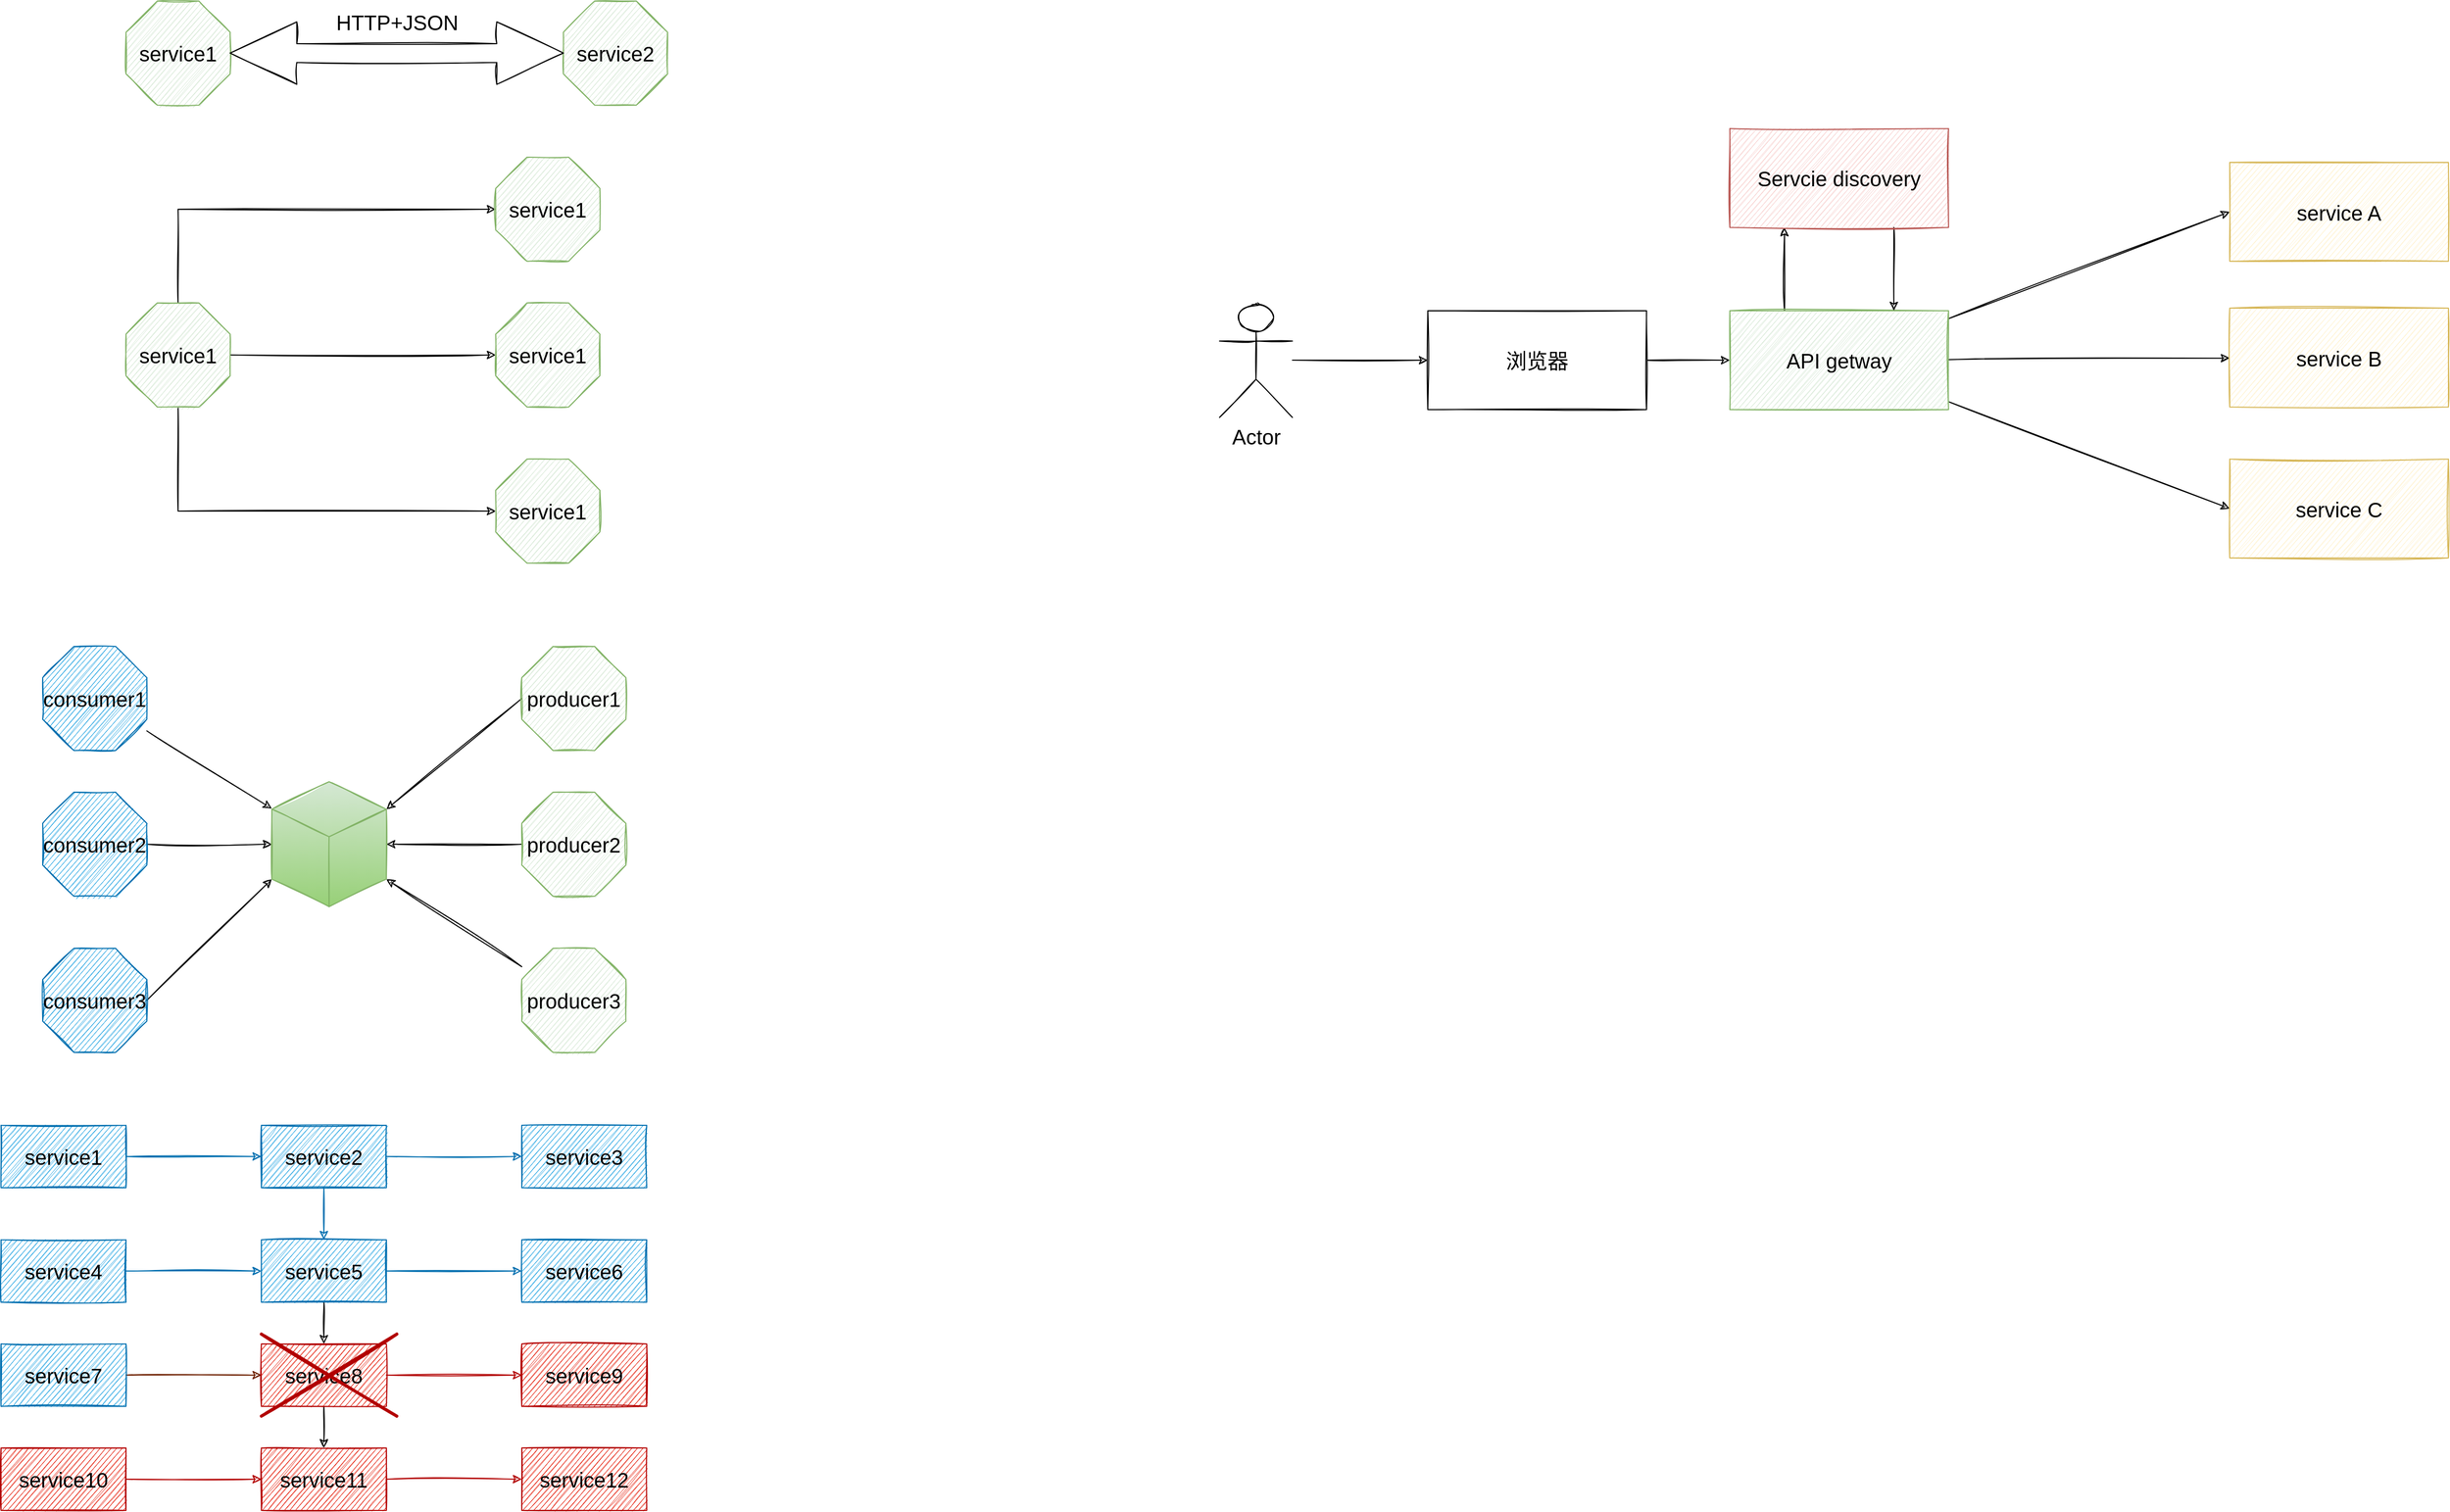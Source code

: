 <mxfile version="16.4.5" type="device"><diagram id="egZdIz3DNOUe-lshiJvM" name="Athena项目背景与技术栈介绍"><mxGraphModel dx="2826" dy="1308" grid="1" gridSize="10" guides="1" tooltips="1" connect="1" arrows="1" fold="1" page="0" pageScale="1" pageWidth="827" pageHeight="1169" math="0" shadow="0"><root><mxCell id="0"/><mxCell id="1" parent="0"/><mxCell id="fyapMrqFj9DUJAlUj6th-2" value="service1" style="whiteSpace=wrap;html=1;shape=mxgraph.basic.octagon2;align=center;verticalAlign=middle;dx=15;fillColor=#d5e8d4;strokeColor=#82b366;sketch=1;fontSize=20;fontColor=#000000;" vertex="1" parent="1"><mxGeometry x="-20" y="120" width="100" height="100" as="geometry"/></mxCell><mxCell id="fyapMrqFj9DUJAlUj6th-3" value="service2" style="whiteSpace=wrap;html=1;shape=mxgraph.basic.octagon2;align=center;verticalAlign=middle;dx=15;fillColor=#d5e8d4;strokeColor=#82b366;sketch=1;fontSize=20;fontColor=#000000;" vertex="1" parent="1"><mxGeometry x="400" y="120" width="100" height="100" as="geometry"/></mxCell><mxCell id="fyapMrqFj9DUJAlUj6th-4" value="" style="shape=doubleArrow;whiteSpace=wrap;html=1;sketch=1;fontSize=20;fontColor=#000000;" vertex="1" parent="1"><mxGeometry x="80" y="140" width="320" height="60" as="geometry"/></mxCell><mxCell id="fyapMrqFj9DUJAlUj6th-5" value="&lt;font style=&quot;font-size: 20px;&quot;&gt;HTTP+JSON&lt;/font&gt;" style="text;html=1;align=center;verticalAlign=middle;resizable=0;points=[];autosize=1;strokeColor=none;fillColor=none;sketch=1;fontSize=20;fontColor=#000000;" vertex="1" parent="1"><mxGeometry x="175" y="125" width="130" height="30" as="geometry"/></mxCell><mxCell id="fyapMrqFj9DUJAlUj6th-8" value="" style="edgeStyle=orthogonalEdgeStyle;rounded=0;sketch=1;orthogonalLoop=1;jettySize=auto;html=1;fontSize=20;fontColor=#000000;" edge="1" parent="1" source="fyapMrqFj9DUJAlUj6th-6" target="fyapMrqFj9DUJAlUj6th-7"><mxGeometry relative="1" as="geometry"><Array as="points"><mxPoint x="30" y="320"/></Array></mxGeometry></mxCell><mxCell id="fyapMrqFj9DUJAlUj6th-10" value="" style="edgeStyle=orthogonalEdgeStyle;rounded=0;sketch=1;orthogonalLoop=1;jettySize=auto;html=1;fontSize=20;fontColor=#000000;" edge="1" parent="1" source="fyapMrqFj9DUJAlUj6th-6" target="fyapMrqFj9DUJAlUj6th-9"><mxGeometry relative="1" as="geometry"/></mxCell><mxCell id="fyapMrqFj9DUJAlUj6th-12" value="" style="edgeStyle=orthogonalEdgeStyle;rounded=0;sketch=1;orthogonalLoop=1;jettySize=auto;html=1;fontSize=20;fontColor=#000000;" edge="1" parent="1" source="fyapMrqFj9DUJAlUj6th-6" target="fyapMrqFj9DUJAlUj6th-11"><mxGeometry relative="1" as="geometry"><Array as="points"><mxPoint x="30" y="610"/></Array></mxGeometry></mxCell><mxCell id="fyapMrqFj9DUJAlUj6th-6" value="service1" style="whiteSpace=wrap;html=1;shape=mxgraph.basic.octagon2;align=center;verticalAlign=middle;dx=15;fillColor=#d5e8d4;strokeColor=#82b366;sketch=1;fontSize=20;fontColor=#000000;" vertex="1" parent="1"><mxGeometry x="-20" y="410" width="100" height="100" as="geometry"/></mxCell><mxCell id="fyapMrqFj9DUJAlUj6th-7" value="service1" style="whiteSpace=wrap;html=1;shape=mxgraph.basic.octagon2;align=center;verticalAlign=middle;dx=15;fillColor=#d5e8d4;strokeColor=#82b366;sketch=1;fontSize=20;fontColor=#000000;" vertex="1" parent="1"><mxGeometry x="335" y="270" width="100" height="100" as="geometry"/></mxCell><mxCell id="fyapMrqFj9DUJAlUj6th-9" value="service1" style="whiteSpace=wrap;html=1;shape=mxgraph.basic.octagon2;align=center;verticalAlign=middle;dx=15;fillColor=#d5e8d4;strokeColor=#82b366;sketch=1;fontSize=20;fontColor=#000000;" vertex="1" parent="1"><mxGeometry x="335" y="410" width="100" height="100" as="geometry"/></mxCell><mxCell id="fyapMrqFj9DUJAlUj6th-11" value="service1" style="whiteSpace=wrap;html=1;shape=mxgraph.basic.octagon2;align=center;verticalAlign=middle;dx=15;fillColor=#d5e8d4;strokeColor=#82b366;sketch=1;fontSize=20;fontColor=#000000;" vertex="1" parent="1"><mxGeometry x="335" y="560" width="100" height="100" as="geometry"/></mxCell><mxCell id="fyapMrqFj9DUJAlUj6th-20" style="rounded=0;sketch=1;orthogonalLoop=1;jettySize=auto;html=1;fontSize=20;fontColor=#000000;" edge="1" parent="1" source="fyapMrqFj9DUJAlUj6th-13" target="fyapMrqFj9DUJAlUj6th-19"><mxGeometry relative="1" as="geometry"/></mxCell><mxCell id="fyapMrqFj9DUJAlUj6th-13" value="consumer1" style="whiteSpace=wrap;html=1;shape=mxgraph.basic.octagon2;align=center;verticalAlign=middle;dx=15;fillColor=#1ba1e2;strokeColor=#006EAF;sketch=1;fontSize=20;fontColor=#000000;" vertex="1" parent="1"><mxGeometry x="-100" y="740" width="100" height="100" as="geometry"/></mxCell><mxCell id="fyapMrqFj9DUJAlUj6th-22" style="edgeStyle=none;rounded=0;sketch=1;orthogonalLoop=1;jettySize=auto;html=1;fontSize=20;fontColor=#000000;" edge="1" parent="1" source="fyapMrqFj9DUJAlUj6th-14" target="fyapMrqFj9DUJAlUj6th-19"><mxGeometry relative="1" as="geometry"/></mxCell><mxCell id="fyapMrqFj9DUJAlUj6th-14" value="consumer2" style="whiteSpace=wrap;html=1;shape=mxgraph.basic.octagon2;align=center;verticalAlign=middle;dx=15;fillColor=#1ba1e2;strokeColor=#006EAF;sketch=1;fontSize=20;fontColor=#000000;" vertex="1" parent="1"><mxGeometry x="-100" y="880" width="100" height="100" as="geometry"/></mxCell><mxCell id="fyapMrqFj9DUJAlUj6th-24" style="edgeStyle=none;rounded=0;sketch=1;orthogonalLoop=1;jettySize=auto;html=1;exitX=1;exitY=0.5;exitDx=0;exitDy=0;exitPerimeter=0;entryX=0;entryY=0;entryDx=0;entryDy=93.591;entryPerimeter=0;fontSize=20;fontColor=#000000;" edge="1" parent="1" source="fyapMrqFj9DUJAlUj6th-15" target="fyapMrqFj9DUJAlUj6th-19"><mxGeometry relative="1" as="geometry"/></mxCell><mxCell id="fyapMrqFj9DUJAlUj6th-15" value="consumer3" style="whiteSpace=wrap;html=1;shape=mxgraph.basic.octagon2;align=center;verticalAlign=middle;dx=15;fillColor=#1ba1e2;strokeColor=#006EAF;sketch=1;fontSize=20;fontColor=#000000;" vertex="1" parent="1"><mxGeometry x="-100" y="1030" width="100" height="100" as="geometry"/></mxCell><mxCell id="fyapMrqFj9DUJAlUj6th-21" style="rounded=0;sketch=1;orthogonalLoop=1;jettySize=auto;html=1;exitX=0;exitY=0.5;exitDx=0;exitDy=0;exitPerimeter=0;entryX=0;entryY=0;entryDx=110;entryDy=26.409;entryPerimeter=0;fontSize=20;fontColor=#000000;" edge="1" parent="1" source="fyapMrqFj9DUJAlUj6th-16" target="fyapMrqFj9DUJAlUj6th-19"><mxGeometry relative="1" as="geometry"/></mxCell><mxCell id="fyapMrqFj9DUJAlUj6th-16" value="producer1" style="whiteSpace=wrap;html=1;shape=mxgraph.basic.octagon2;align=center;verticalAlign=middle;dx=15;fillColor=#d5e8d4;strokeColor=#82b366;sketch=1;fontSize=20;fontColor=#000000;" vertex="1" parent="1"><mxGeometry x="360" y="740" width="100" height="100" as="geometry"/></mxCell><mxCell id="fyapMrqFj9DUJAlUj6th-23" style="edgeStyle=none;rounded=0;sketch=1;orthogonalLoop=1;jettySize=auto;html=1;exitX=0;exitY=0.5;exitDx=0;exitDy=0;exitPerimeter=0;entryX=1;entryY=0.5;entryDx=0;entryDy=0;entryPerimeter=0;fontSize=20;fontColor=#000000;" edge="1" parent="1" source="fyapMrqFj9DUJAlUj6th-17" target="fyapMrqFj9DUJAlUj6th-19"><mxGeometry relative="1" as="geometry"/></mxCell><mxCell id="fyapMrqFj9DUJAlUj6th-17" value="producer2" style="whiteSpace=wrap;html=1;shape=mxgraph.basic.octagon2;align=center;verticalAlign=middle;dx=15;fillColor=#d5e8d4;strokeColor=#82b366;sketch=1;fontSize=20;fontColor=#000000;" vertex="1" parent="1"><mxGeometry x="360" y="880" width="100" height="100" as="geometry"/></mxCell><mxCell id="fyapMrqFj9DUJAlUj6th-25" style="edgeStyle=none;rounded=0;sketch=1;orthogonalLoop=1;jettySize=auto;html=1;entryX=0;entryY=0;entryDx=110;entryDy=93.591;entryPerimeter=0;fontSize=20;fontColor=#000000;" edge="1" parent="1" source="fyapMrqFj9DUJAlUj6th-18" target="fyapMrqFj9DUJAlUj6th-19"><mxGeometry relative="1" as="geometry"/></mxCell><mxCell id="fyapMrqFj9DUJAlUj6th-18" value="producer3" style="whiteSpace=wrap;html=1;shape=mxgraph.basic.octagon2;align=center;verticalAlign=middle;dx=15;fillColor=#d5e8d4;strokeColor=#82b366;sketch=1;fontSize=20;fontColor=#000000;" vertex="1" parent="1"><mxGeometry x="360" y="1030" width="100" height="100" as="geometry"/></mxCell><mxCell id="fyapMrqFj9DUJAlUj6th-19" value="" style="html=1;whiteSpace=wrap;shape=isoCube2;backgroundOutline=1;isoAngle=15;sketch=1;fontSize=20;fillColor=#d5e8d4;strokeColor=#82b366;gradientColor=#97d077;fontColor=#000000;" vertex="1" parent="1"><mxGeometry x="120" y="870" width="110" height="120" as="geometry"/></mxCell><mxCell id="fyapMrqFj9DUJAlUj6th-38" style="edgeStyle=none;rounded=0;sketch=1;orthogonalLoop=1;jettySize=auto;html=1;fontSize=20;fontColor=#000000;fillColor=#1ba1e2;strokeColor=#006EAF;" edge="1" parent="1" source="fyapMrqFj9DUJAlUj6th-26" target="fyapMrqFj9DUJAlUj6th-27"><mxGeometry relative="1" as="geometry"/></mxCell><mxCell id="fyapMrqFj9DUJAlUj6th-26" value="service1" style="rounded=0;whiteSpace=wrap;html=1;sketch=1;fontSize=20;fontColor=#000000;fillColor=#1ba1e2;strokeColor=#006EAF;" vertex="1" parent="1"><mxGeometry x="-140" y="1200" width="120" height="60" as="geometry"/></mxCell><mxCell id="fyapMrqFj9DUJAlUj6th-39" style="edgeStyle=none;rounded=0;sketch=1;orthogonalLoop=1;jettySize=auto;html=1;entryX=0;entryY=0.5;entryDx=0;entryDy=0;fontSize=20;fontColor=#000000;fillColor=#1ba1e2;strokeColor=#006EAF;" edge="1" parent="1" source="fyapMrqFj9DUJAlUj6th-27" target="fyapMrqFj9DUJAlUj6th-28"><mxGeometry relative="1" as="geometry"/></mxCell><mxCell id="fyapMrqFj9DUJAlUj6th-40" style="edgeStyle=none;rounded=0;sketch=1;orthogonalLoop=1;jettySize=auto;html=1;entryX=0.5;entryY=0;entryDx=0;entryDy=0;fontSize=20;fontColor=#000000;fillColor=#1ba1e2;strokeColor=#006EAF;" edge="1" parent="1" source="fyapMrqFj9DUJAlUj6th-27"><mxGeometry relative="1" as="geometry"><mxPoint x="170" y="1310" as="targetPoint"/></mxGeometry></mxCell><mxCell id="fyapMrqFj9DUJAlUj6th-27" value="service2" style="rounded=0;whiteSpace=wrap;html=1;sketch=1;fontSize=20;fontColor=#000000;fillColor=#1ba1e2;strokeColor=#006EAF;" vertex="1" parent="1"><mxGeometry x="110" y="1200" width="120" height="60" as="geometry"/></mxCell><mxCell id="fyapMrqFj9DUJAlUj6th-28" value="service3" style="rounded=0;whiteSpace=wrap;html=1;sketch=1;fontSize=20;fontColor=#000000;fillColor=#1ba1e2;strokeColor=#006EAF;" vertex="1" parent="1"><mxGeometry x="360" y="1200" width="120" height="60" as="geometry"/></mxCell><mxCell id="fyapMrqFj9DUJAlUj6th-46" style="edgeStyle=none;rounded=0;sketch=1;orthogonalLoop=1;jettySize=auto;html=1;fontSize=20;fontColor=#000000;fillColor=#1ba1e2;strokeColor=#006EAF;" edge="1" parent="1" source="fyapMrqFj9DUJAlUj6th-47" target="fyapMrqFj9DUJAlUj6th-49"><mxGeometry relative="1" as="geometry"/></mxCell><mxCell id="fyapMrqFj9DUJAlUj6th-47" value="service4" style="rounded=0;whiteSpace=wrap;html=1;sketch=1;fontSize=20;fontColor=#000000;fillColor=#1ba1e2;strokeColor=#006EAF;" vertex="1" parent="1"><mxGeometry x="-140" y="1310" width="120" height="60" as="geometry"/></mxCell><mxCell id="fyapMrqFj9DUJAlUj6th-48" style="edgeStyle=none;rounded=0;sketch=1;orthogonalLoop=1;jettySize=auto;html=1;entryX=0;entryY=0.5;entryDx=0;entryDy=0;fontSize=20;fontColor=#000000;fillColor=#1ba1e2;strokeColor=#006EAF;" edge="1" parent="1" source="fyapMrqFj9DUJAlUj6th-49" target="fyapMrqFj9DUJAlUj6th-50"><mxGeometry relative="1" as="geometry"/></mxCell><mxCell id="fyapMrqFj9DUJAlUj6th-61" style="edgeStyle=none;rounded=0;sketch=1;orthogonalLoop=1;jettySize=auto;html=1;exitX=0.5;exitY=1;exitDx=0;exitDy=0;entryX=0.5;entryY=0;entryDx=0;entryDy=0;fontSize=20;fontColor=#000000;" edge="1" parent="1" source="fyapMrqFj9DUJAlUj6th-49" target="fyapMrqFj9DUJAlUj6th-54"><mxGeometry relative="1" as="geometry"/></mxCell><mxCell id="fyapMrqFj9DUJAlUj6th-49" value="service5" style="rounded=0;whiteSpace=wrap;html=1;sketch=1;fontSize=20;fontColor=#000000;fillColor=#1ba1e2;strokeColor=#006EAF;" vertex="1" parent="1"><mxGeometry x="110" y="1310" width="120" height="60" as="geometry"/></mxCell><mxCell id="fyapMrqFj9DUJAlUj6th-50" value="service6" style="rounded=0;whiteSpace=wrap;html=1;sketch=1;fontSize=20;fontColor=#000000;fillColor=#1ba1e2;strokeColor=#006EAF;" vertex="1" parent="1"><mxGeometry x="360" y="1310" width="120" height="60" as="geometry"/></mxCell><mxCell id="fyapMrqFj9DUJAlUj6th-51" style="edgeStyle=none;rounded=0;sketch=1;orthogonalLoop=1;jettySize=auto;html=1;fontSize=20;fontColor=#000000;fillColor=#a0522d;strokeColor=#6D1F00;" edge="1" parent="1" source="fyapMrqFj9DUJAlUj6th-52" target="fyapMrqFj9DUJAlUj6th-54"><mxGeometry relative="1" as="geometry"/></mxCell><mxCell id="fyapMrqFj9DUJAlUj6th-52" value="service7" style="rounded=0;whiteSpace=wrap;html=1;sketch=1;fontSize=20;fontColor=#000000;fillColor=#1ba1e2;strokeColor=#006EAF;" vertex="1" parent="1"><mxGeometry x="-140" y="1410" width="120" height="60" as="geometry"/></mxCell><mxCell id="fyapMrqFj9DUJAlUj6th-53" style="edgeStyle=none;rounded=0;sketch=1;orthogonalLoop=1;jettySize=auto;html=1;entryX=0;entryY=0.5;entryDx=0;entryDy=0;fontSize=20;fontColor=#000000;fillColor=#e51400;strokeColor=#B20000;" edge="1" parent="1" source="fyapMrqFj9DUJAlUj6th-54" target="fyapMrqFj9DUJAlUj6th-55"><mxGeometry relative="1" as="geometry"/></mxCell><mxCell id="fyapMrqFj9DUJAlUj6th-62" value="" style="edgeStyle=none;rounded=0;sketch=1;orthogonalLoop=1;jettySize=auto;html=1;fontSize=20;fontColor=#000000;" edge="1" parent="1" source="fyapMrqFj9DUJAlUj6th-54" target="fyapMrqFj9DUJAlUj6th-59"><mxGeometry relative="1" as="geometry"/></mxCell><mxCell id="fyapMrqFj9DUJAlUj6th-54" value="service8" style="rounded=0;whiteSpace=wrap;html=1;sketch=1;fontSize=20;fontColor=#000000;fillColor=#e51400;strokeColor=#B20000;" vertex="1" parent="1"><mxGeometry x="110" y="1410" width="120" height="60" as="geometry"/></mxCell><mxCell id="fyapMrqFj9DUJAlUj6th-55" value="service9" style="rounded=0;whiteSpace=wrap;html=1;sketch=1;fontSize=20;fontColor=#000000;fillColor=#e51400;strokeColor=#B20000;" vertex="1" parent="1"><mxGeometry x="360" y="1410" width="120" height="60" as="geometry"/></mxCell><mxCell id="fyapMrqFj9DUJAlUj6th-56" style="edgeStyle=none;rounded=0;sketch=1;orthogonalLoop=1;jettySize=auto;html=1;fontSize=20;fontColor=#000000;fillColor=#e51400;strokeColor=#B20000;" edge="1" parent="1" source="fyapMrqFj9DUJAlUj6th-57" target="fyapMrqFj9DUJAlUj6th-59"><mxGeometry relative="1" as="geometry"/></mxCell><mxCell id="fyapMrqFj9DUJAlUj6th-57" value="service10" style="rounded=0;whiteSpace=wrap;html=1;sketch=1;fontSize=20;fontColor=#000000;fillColor=#e51400;strokeColor=#B20000;" vertex="1" parent="1"><mxGeometry x="-140" y="1510" width="120" height="60" as="geometry"/></mxCell><mxCell id="fyapMrqFj9DUJAlUj6th-58" style="edgeStyle=none;rounded=0;sketch=1;orthogonalLoop=1;jettySize=auto;html=1;entryX=0;entryY=0.5;entryDx=0;entryDy=0;fontSize=20;fontColor=#000000;fillColor=#e51400;strokeColor=#B20000;" edge="1" parent="1" source="fyapMrqFj9DUJAlUj6th-59" target="fyapMrqFj9DUJAlUj6th-60"><mxGeometry relative="1" as="geometry"/></mxCell><mxCell id="fyapMrqFj9DUJAlUj6th-59" value="service11" style="rounded=0;whiteSpace=wrap;html=1;sketch=1;fontSize=20;fontColor=#000000;fillColor=#e51400;strokeColor=#B20000;" vertex="1" parent="1"><mxGeometry x="110" y="1510" width="120" height="60" as="geometry"/></mxCell><mxCell id="fyapMrqFj9DUJAlUj6th-60" value="service12" style="rounded=0;whiteSpace=wrap;html=1;sketch=1;fontSize=20;fontColor=#000000;fillColor=#e51400;strokeColor=#B20000;" vertex="1" parent="1"><mxGeometry x="360" y="1510" width="120" height="60" as="geometry"/></mxCell><mxCell id="fyapMrqFj9DUJAlUj6th-63" value="" style="shape=umlDestroy;whiteSpace=wrap;html=1;strokeWidth=3;sketch=1;fontSize=20;fontColor=#000000;fillColor=#e51400;strokeColor=#B20000;" vertex="1" parent="1"><mxGeometry x="110" y="1400.63" width="130" height="78.75" as="geometry"/></mxCell><mxCell id="fyapMrqFj9DUJAlUj6th-70" style="edgeStyle=none;rounded=0;sketch=1;orthogonalLoop=1;jettySize=auto;html=1;entryX=0;entryY=0.5;entryDx=0;entryDy=0;fontSize=20;fontColor=#000000;" edge="1" parent="1" source="fyapMrqFj9DUJAlUj6th-64" target="fyapMrqFj9DUJAlUj6th-69"><mxGeometry relative="1" as="geometry"/></mxCell><mxCell id="fyapMrqFj9DUJAlUj6th-64" value="Actor" style="shape=umlActor;verticalLabelPosition=bottom;verticalAlign=top;html=1;sketch=1;fontSize=20;fontColor=#000000;" vertex="1" parent="1"><mxGeometry x="1030" y="410" width="70" height="110" as="geometry"/></mxCell><mxCell id="fyapMrqFj9DUJAlUj6th-72" value="" style="edgeStyle=none;rounded=0;sketch=1;orthogonalLoop=1;jettySize=auto;html=1;fontSize=20;fontColor=#000000;" edge="1" parent="1" source="fyapMrqFj9DUJAlUj6th-69" target="fyapMrqFj9DUJAlUj6th-71"><mxGeometry relative="1" as="geometry"/></mxCell><mxCell id="fyapMrqFj9DUJAlUj6th-69" value="浏览器" style="rounded=0;whiteSpace=wrap;html=1;sketch=1;fontSize=20;fontColor=#000000;" vertex="1" parent="1"><mxGeometry x="1230" y="417.5" width="210" height="95" as="geometry"/></mxCell><mxCell id="fyapMrqFj9DUJAlUj6th-76" style="edgeStyle=none;rounded=0;sketch=1;orthogonalLoop=1;jettySize=auto;html=1;exitX=0.25;exitY=0;exitDx=0;exitDy=0;entryX=0.25;entryY=1;entryDx=0;entryDy=0;fontSize=20;fontColor=#000000;" edge="1" parent="1" source="fyapMrqFj9DUJAlUj6th-71" target="fyapMrqFj9DUJAlUj6th-73"><mxGeometry relative="1" as="geometry"/></mxCell><mxCell id="fyapMrqFj9DUJAlUj6th-79" value="" style="edgeStyle=none;rounded=0;sketch=1;orthogonalLoop=1;jettySize=auto;html=1;fontSize=20;fontColor=#000000;entryX=0;entryY=0.5;entryDx=0;entryDy=0;" edge="1" parent="1" source="fyapMrqFj9DUJAlUj6th-71" target="fyapMrqFj9DUJAlUj6th-78"><mxGeometry relative="1" as="geometry"/></mxCell><mxCell id="fyapMrqFj9DUJAlUj6th-81" value="" style="edgeStyle=none;rounded=0;sketch=1;orthogonalLoop=1;jettySize=auto;html=1;fontSize=20;fontColor=#000000;" edge="1" parent="1" source="fyapMrqFj9DUJAlUj6th-71" target="fyapMrqFj9DUJAlUj6th-80"><mxGeometry relative="1" as="geometry"/></mxCell><mxCell id="fyapMrqFj9DUJAlUj6th-83" value="" style="edgeStyle=none;rounded=0;sketch=1;orthogonalLoop=1;jettySize=auto;html=1;fontSize=20;fontColor=#000000;entryX=0;entryY=0.5;entryDx=0;entryDy=0;" edge="1" parent="1" source="fyapMrqFj9DUJAlUj6th-71" target="fyapMrqFj9DUJAlUj6th-82"><mxGeometry relative="1" as="geometry"/></mxCell><mxCell id="fyapMrqFj9DUJAlUj6th-71" value="API getway" style="rounded=0;whiteSpace=wrap;html=1;sketch=1;fontSize=20;fillColor=#d5e8d4;strokeColor=#82b366;" vertex="1" parent="1"><mxGeometry x="1520" y="417.5" width="210" height="95" as="geometry"/></mxCell><mxCell id="fyapMrqFj9DUJAlUj6th-84" style="edgeStyle=none;rounded=0;sketch=1;orthogonalLoop=1;jettySize=auto;html=1;exitX=0.75;exitY=1;exitDx=0;exitDy=0;entryX=0.75;entryY=0;entryDx=0;entryDy=0;fontSize=20;fontColor=#000000;" edge="1" parent="1" source="fyapMrqFj9DUJAlUj6th-73" target="fyapMrqFj9DUJAlUj6th-71"><mxGeometry relative="1" as="geometry"/></mxCell><mxCell id="fyapMrqFj9DUJAlUj6th-73" value="Servcie discovery" style="rounded=0;whiteSpace=wrap;html=1;sketch=1;fontSize=20;fillColor=#f8cecc;strokeColor=#b85450;" vertex="1" parent="1"><mxGeometry x="1520" y="242.5" width="210" height="95" as="geometry"/></mxCell><mxCell id="fyapMrqFj9DUJAlUj6th-78" value="service A" style="rounded=0;whiteSpace=wrap;html=1;sketch=1;fontSize=20;fillColor=#fff2cc;strokeColor=#d6b656;" vertex="1" parent="1"><mxGeometry x="2000" y="275" width="210" height="95" as="geometry"/></mxCell><mxCell id="fyapMrqFj9DUJAlUj6th-80" value="service B" style="rounded=0;whiteSpace=wrap;html=1;sketch=1;fontSize=20;fillColor=#fff2cc;strokeColor=#d6b656;" vertex="1" parent="1"><mxGeometry x="2000" y="415" width="210" height="95" as="geometry"/></mxCell><mxCell id="fyapMrqFj9DUJAlUj6th-82" value="service C" style="rounded=0;whiteSpace=wrap;html=1;sketch=1;fontSize=20;fillColor=#fff2cc;strokeColor=#d6b656;" vertex="1" parent="1"><mxGeometry x="2000" y="560" width="210" height="95" as="geometry"/></mxCell></root></mxGraphModel></diagram></mxfile>